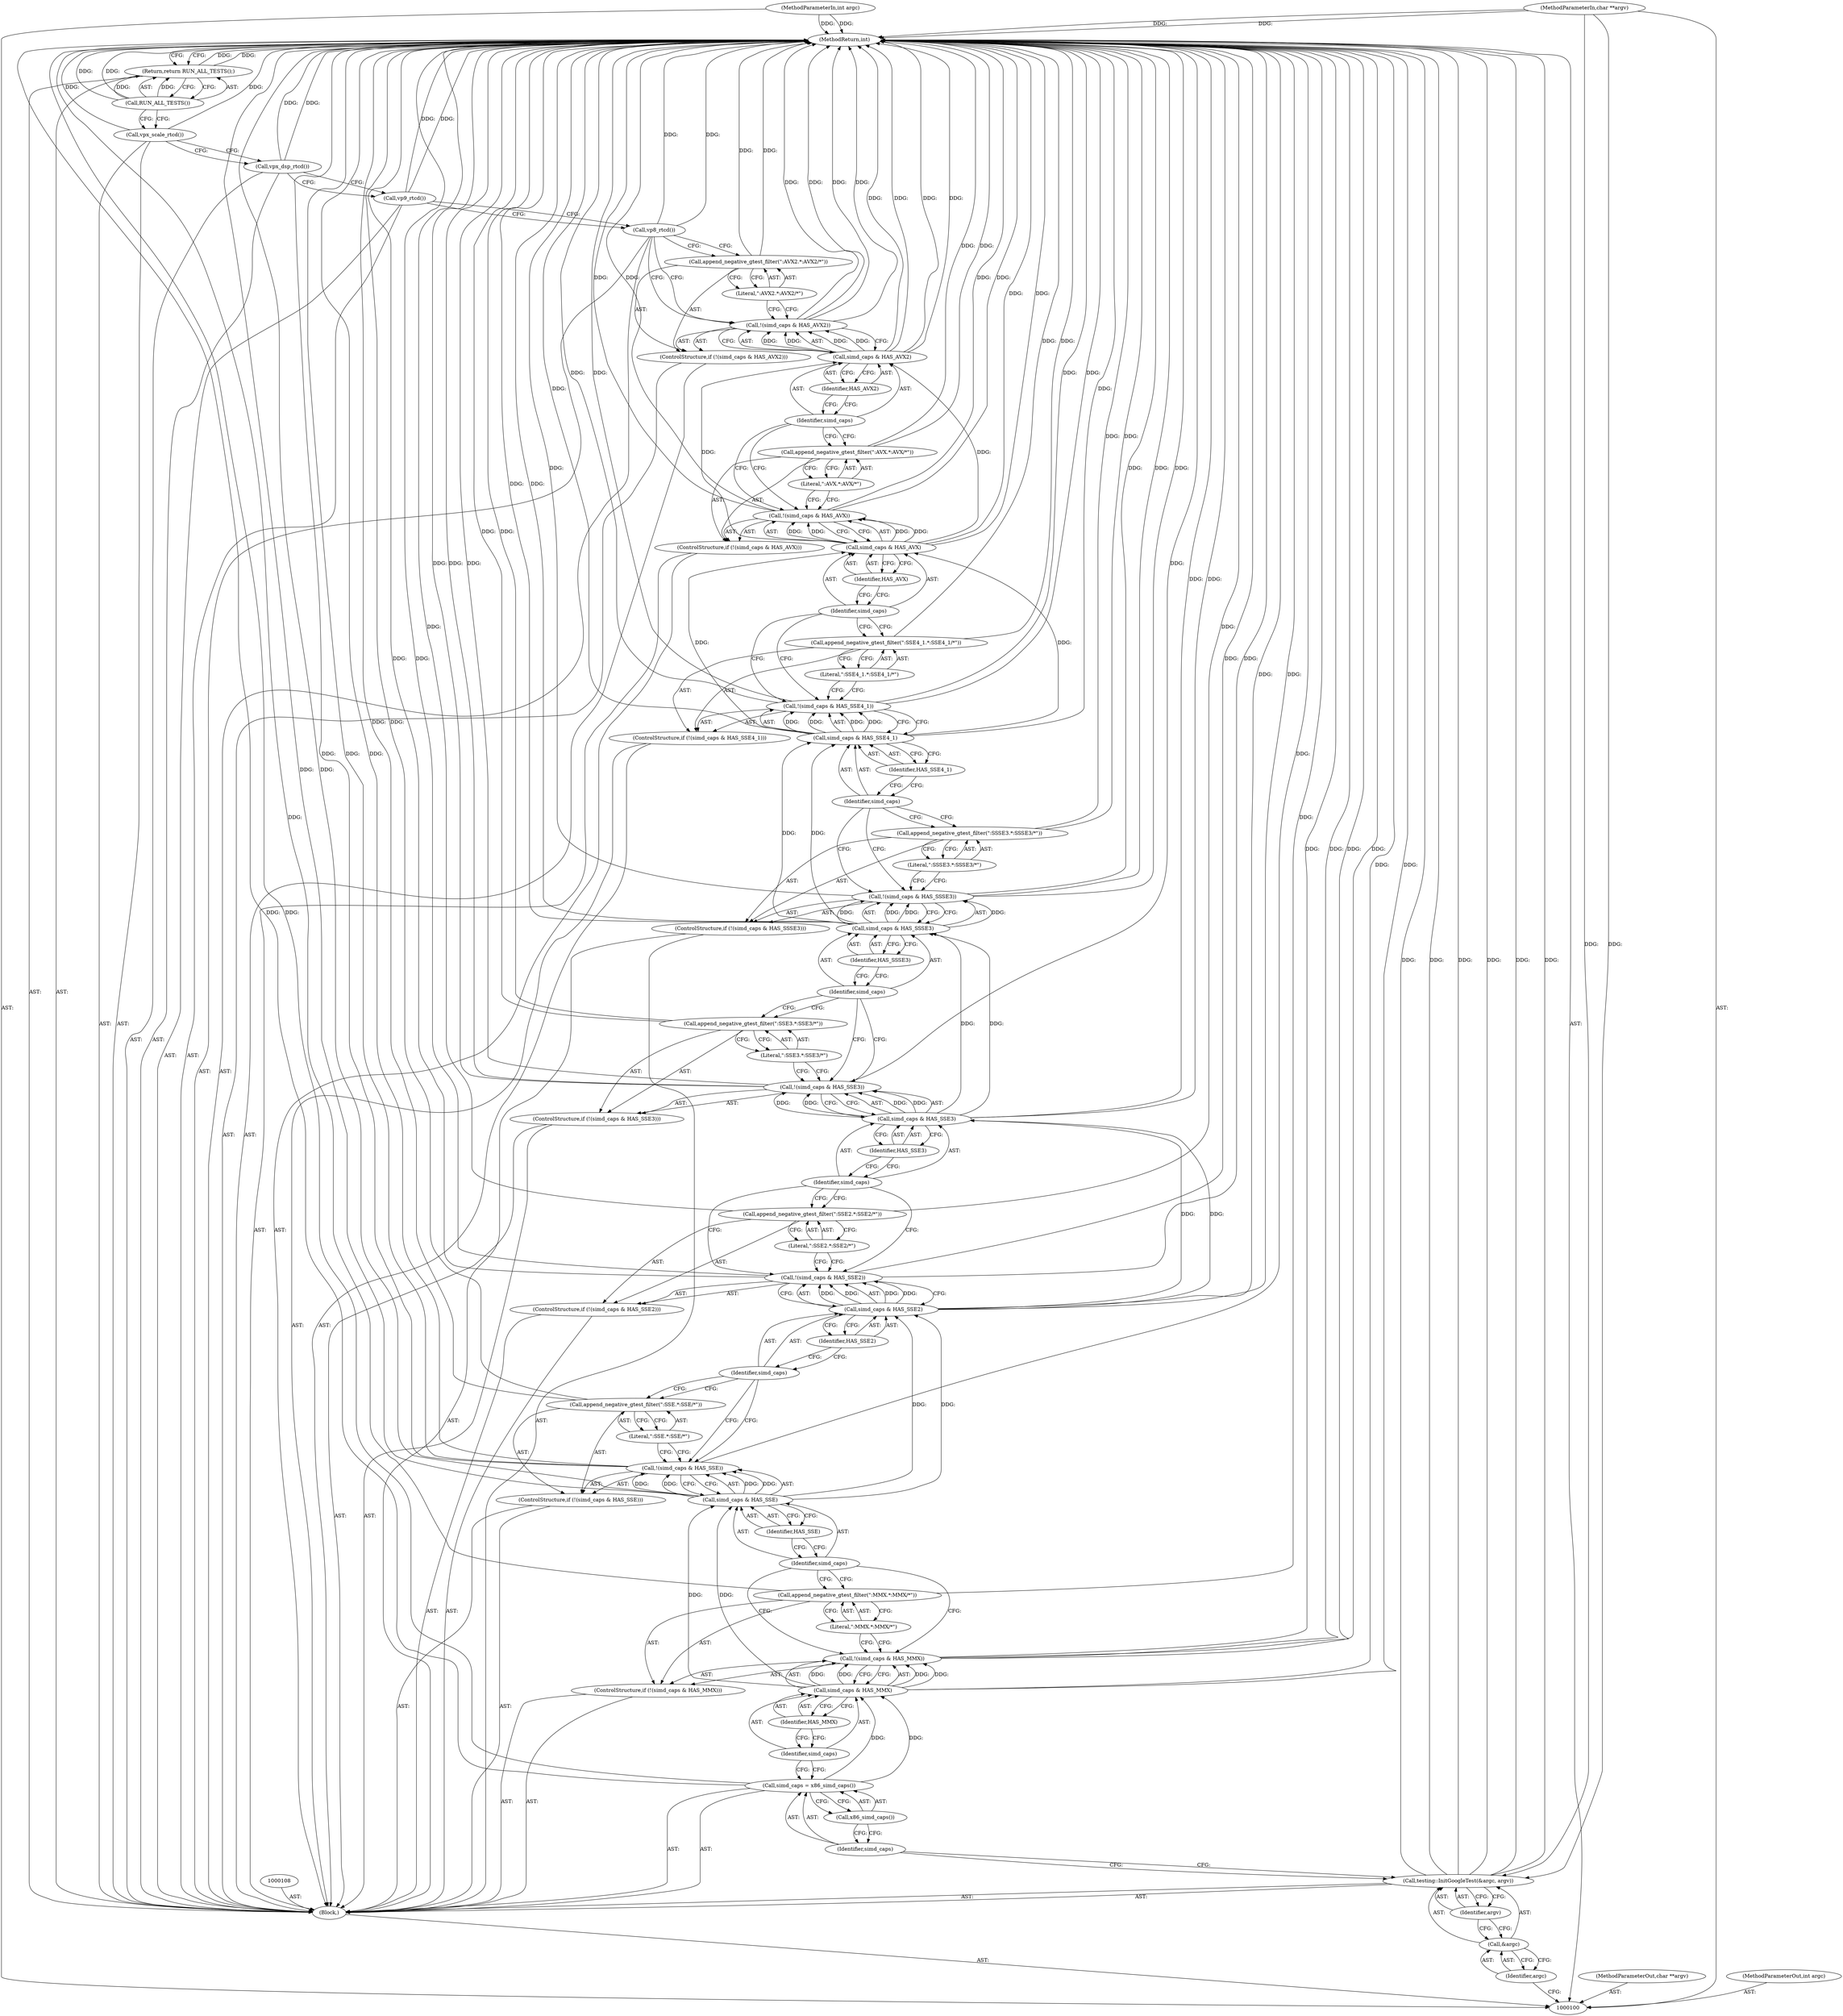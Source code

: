 digraph "0_Android_5a9753fca56f0eeb9f61e342b2fccffc364f9426_108" {
"1000174" [label="(MethodReturn,int)"];
"1000102" [label="(MethodParameterIn,char **argv)"];
"1000228" [label="(MethodParameterOut,char **argv)"];
"1000103" [label="(Block,)"];
"1000101" [label="(MethodParameterIn,int argc)"];
"1000227" [label="(MethodParameterOut,int argc)"];
"1000125" [label="(Literal,\":SSE.*:SSE/*\")"];
"1000124" [label="(Call,append_negative_gtest_filter(\":SSE.*:SSE/*\"))"];
"1000130" [label="(Identifier,HAS_SSE2)"];
"1000126" [label="(ControlStructure,if (!(simd_caps & HAS_SSE2)))"];
"1000127" [label="(Call,!(simd_caps & HAS_SSE2))"];
"1000128" [label="(Call,simd_caps & HAS_SSE2)"];
"1000129" [label="(Identifier,simd_caps)"];
"1000132" [label="(Literal,\":SSE2.*:SSE2/*\")"];
"1000131" [label="(Call,append_negative_gtest_filter(\":SSE2.*:SSE2/*\"))"];
"1000137" [label="(Identifier,HAS_SSE3)"];
"1000133" [label="(ControlStructure,if (!(simd_caps & HAS_SSE3)))"];
"1000134" [label="(Call,!(simd_caps & HAS_SSE3))"];
"1000135" [label="(Call,simd_caps & HAS_SSE3)"];
"1000136" [label="(Identifier,simd_caps)"];
"1000139" [label="(Literal,\":SSE3.*:SSE3/*\")"];
"1000138" [label="(Call,append_negative_gtest_filter(\":SSE3.*:SSE3/*\"))"];
"1000144" [label="(Identifier,HAS_SSSE3)"];
"1000140" [label="(ControlStructure,if (!(simd_caps & HAS_SSSE3)))"];
"1000141" [label="(Call,!(simd_caps & HAS_SSSE3))"];
"1000142" [label="(Call,simd_caps & HAS_SSSE3)"];
"1000143" [label="(Identifier,simd_caps)"];
"1000146" [label="(Literal,\":SSSE3.*:SSSE3/*\")"];
"1000145" [label="(Call,append_negative_gtest_filter(\":SSSE3.*:SSSE3/*\"))"];
"1000151" [label="(Identifier,HAS_SSE4_1)"];
"1000147" [label="(ControlStructure,if (!(simd_caps & HAS_SSE4_1)))"];
"1000148" [label="(Call,!(simd_caps & HAS_SSE4_1))"];
"1000149" [label="(Call,simd_caps & HAS_SSE4_1)"];
"1000150" [label="(Identifier,simd_caps)"];
"1000153" [label="(Literal,\":SSE4_1.*:SSE4_1/*\")"];
"1000152" [label="(Call,append_negative_gtest_filter(\":SSE4_1.*:SSE4_1/*\"))"];
"1000158" [label="(Identifier,HAS_AVX)"];
"1000154" [label="(ControlStructure,if (!(simd_caps & HAS_AVX)))"];
"1000155" [label="(Call,!(simd_caps & HAS_AVX))"];
"1000156" [label="(Call,simd_caps & HAS_AVX)"];
"1000157" [label="(Identifier,simd_caps)"];
"1000105" [label="(Call,&argc)"];
"1000106" [label="(Identifier,argc)"];
"1000104" [label="(Call,testing::InitGoogleTest(&argc, argv))"];
"1000107" [label="(Identifier,argv)"];
"1000160" [label="(Literal,\":AVX.*:AVX/*\")"];
"1000159" [label="(Call,append_negative_gtest_filter(\":AVX.*:AVX/*\"))"];
"1000165" [label="(Identifier,HAS_AVX2)"];
"1000161" [label="(ControlStructure,if (!(simd_caps & HAS_AVX2)))"];
"1000162" [label="(Call,!(simd_caps & HAS_AVX2))"];
"1000163" [label="(Call,simd_caps & HAS_AVX2)"];
"1000164" [label="(Identifier,simd_caps)"];
"1000167" [label="(Literal,\":AVX2.*:AVX2/*\")"];
"1000166" [label="(Call,append_negative_gtest_filter(\":AVX2.*:AVX2/*\"))"];
"1000168" [label="(Call,vp8_rtcd())"];
"1000169" [label="(Call,vp9_rtcd())"];
"1000170" [label="(Call,vpx_dsp_rtcd())"];
"1000171" [label="(Call,vpx_scale_rtcd())"];
"1000173" [label="(Call,RUN_ALL_TESTS())"];
"1000172" [label="(Return,return RUN_ALL_TESTS();)"];
"1000109" [label="(Call,simd_caps = x86_simd_caps())"];
"1000110" [label="(Identifier,simd_caps)"];
"1000111" [label="(Call,x86_simd_caps())"];
"1000116" [label="(Identifier,HAS_MMX)"];
"1000112" [label="(ControlStructure,if (!(simd_caps & HAS_MMX)))"];
"1000113" [label="(Call,!(simd_caps & HAS_MMX))"];
"1000114" [label="(Call,simd_caps & HAS_MMX)"];
"1000115" [label="(Identifier,simd_caps)"];
"1000118" [label="(Literal,\":MMX.*:MMX/*\")"];
"1000117" [label="(Call,append_negative_gtest_filter(\":MMX.*:MMX/*\"))"];
"1000123" [label="(Identifier,HAS_SSE)"];
"1000119" [label="(ControlStructure,if (!(simd_caps & HAS_SSE)))"];
"1000120" [label="(Call,!(simd_caps & HAS_SSE))"];
"1000121" [label="(Call,simd_caps & HAS_SSE)"];
"1000122" [label="(Identifier,simd_caps)"];
"1000174" -> "1000100"  [label="AST: "];
"1000174" -> "1000172"  [label="CFG: "];
"1000172" -> "1000174"  [label="DDG: "];
"1000141" -> "1000174"  [label="DDG: "];
"1000141" -> "1000174"  [label="DDG: "];
"1000169" -> "1000174"  [label="DDG: "];
"1000104" -> "1000174"  [label="DDG: "];
"1000104" -> "1000174"  [label="DDG: "];
"1000104" -> "1000174"  [label="DDG: "];
"1000113" -> "1000174"  [label="DDG: "];
"1000113" -> "1000174"  [label="DDG: "];
"1000120" -> "1000174"  [label="DDG: "];
"1000120" -> "1000174"  [label="DDG: "];
"1000127" -> "1000174"  [label="DDG: "];
"1000127" -> "1000174"  [label="DDG: "];
"1000102" -> "1000174"  [label="DDG: "];
"1000170" -> "1000174"  [label="DDG: "];
"1000159" -> "1000174"  [label="DDG: "];
"1000117" -> "1000174"  [label="DDG: "];
"1000168" -> "1000174"  [label="DDG: "];
"1000128" -> "1000174"  [label="DDG: "];
"1000163" -> "1000174"  [label="DDG: "];
"1000163" -> "1000174"  [label="DDG: "];
"1000149" -> "1000174"  [label="DDG: "];
"1000121" -> "1000174"  [label="DDG: "];
"1000166" -> "1000174"  [label="DDG: "];
"1000152" -> "1000174"  [label="DDG: "];
"1000155" -> "1000174"  [label="DDG: "];
"1000155" -> "1000174"  [label="DDG: "];
"1000156" -> "1000174"  [label="DDG: "];
"1000142" -> "1000174"  [label="DDG: "];
"1000134" -> "1000174"  [label="DDG: "];
"1000134" -> "1000174"  [label="DDG: "];
"1000148" -> "1000174"  [label="DDG: "];
"1000148" -> "1000174"  [label="DDG: "];
"1000101" -> "1000174"  [label="DDG: "];
"1000173" -> "1000174"  [label="DDG: "];
"1000145" -> "1000174"  [label="DDG: "];
"1000171" -> "1000174"  [label="DDG: "];
"1000138" -> "1000174"  [label="DDG: "];
"1000162" -> "1000174"  [label="DDG: "];
"1000162" -> "1000174"  [label="DDG: "];
"1000109" -> "1000174"  [label="DDG: "];
"1000114" -> "1000174"  [label="DDG: "];
"1000135" -> "1000174"  [label="DDG: "];
"1000131" -> "1000174"  [label="DDG: "];
"1000124" -> "1000174"  [label="DDG: "];
"1000102" -> "1000100"  [label="AST: "];
"1000102" -> "1000174"  [label="DDG: "];
"1000102" -> "1000104"  [label="DDG: "];
"1000228" -> "1000100"  [label="AST: "];
"1000103" -> "1000100"  [label="AST: "];
"1000104" -> "1000103"  [label="AST: "];
"1000108" -> "1000103"  [label="AST: "];
"1000109" -> "1000103"  [label="AST: "];
"1000112" -> "1000103"  [label="AST: "];
"1000119" -> "1000103"  [label="AST: "];
"1000126" -> "1000103"  [label="AST: "];
"1000133" -> "1000103"  [label="AST: "];
"1000140" -> "1000103"  [label="AST: "];
"1000147" -> "1000103"  [label="AST: "];
"1000154" -> "1000103"  [label="AST: "];
"1000161" -> "1000103"  [label="AST: "];
"1000168" -> "1000103"  [label="AST: "];
"1000169" -> "1000103"  [label="AST: "];
"1000170" -> "1000103"  [label="AST: "];
"1000171" -> "1000103"  [label="AST: "];
"1000172" -> "1000103"  [label="AST: "];
"1000101" -> "1000100"  [label="AST: "];
"1000101" -> "1000174"  [label="DDG: "];
"1000227" -> "1000100"  [label="AST: "];
"1000125" -> "1000124"  [label="AST: "];
"1000125" -> "1000120"  [label="CFG: "];
"1000124" -> "1000125"  [label="CFG: "];
"1000124" -> "1000119"  [label="AST: "];
"1000124" -> "1000125"  [label="CFG: "];
"1000125" -> "1000124"  [label="AST: "];
"1000129" -> "1000124"  [label="CFG: "];
"1000124" -> "1000174"  [label="DDG: "];
"1000130" -> "1000128"  [label="AST: "];
"1000130" -> "1000129"  [label="CFG: "];
"1000128" -> "1000130"  [label="CFG: "];
"1000126" -> "1000103"  [label="AST: "];
"1000127" -> "1000126"  [label="AST: "];
"1000131" -> "1000126"  [label="AST: "];
"1000127" -> "1000126"  [label="AST: "];
"1000127" -> "1000128"  [label="CFG: "];
"1000128" -> "1000127"  [label="AST: "];
"1000132" -> "1000127"  [label="CFG: "];
"1000136" -> "1000127"  [label="CFG: "];
"1000127" -> "1000174"  [label="DDG: "];
"1000127" -> "1000174"  [label="DDG: "];
"1000128" -> "1000127"  [label="DDG: "];
"1000128" -> "1000127"  [label="DDG: "];
"1000128" -> "1000127"  [label="AST: "];
"1000128" -> "1000130"  [label="CFG: "];
"1000129" -> "1000128"  [label="AST: "];
"1000130" -> "1000128"  [label="AST: "];
"1000127" -> "1000128"  [label="CFG: "];
"1000128" -> "1000174"  [label="DDG: "];
"1000128" -> "1000127"  [label="DDG: "];
"1000128" -> "1000127"  [label="DDG: "];
"1000121" -> "1000128"  [label="DDG: "];
"1000128" -> "1000135"  [label="DDG: "];
"1000129" -> "1000128"  [label="AST: "];
"1000129" -> "1000124"  [label="CFG: "];
"1000129" -> "1000120"  [label="CFG: "];
"1000130" -> "1000129"  [label="CFG: "];
"1000132" -> "1000131"  [label="AST: "];
"1000132" -> "1000127"  [label="CFG: "];
"1000131" -> "1000132"  [label="CFG: "];
"1000131" -> "1000126"  [label="AST: "];
"1000131" -> "1000132"  [label="CFG: "];
"1000132" -> "1000131"  [label="AST: "];
"1000136" -> "1000131"  [label="CFG: "];
"1000131" -> "1000174"  [label="DDG: "];
"1000137" -> "1000135"  [label="AST: "];
"1000137" -> "1000136"  [label="CFG: "];
"1000135" -> "1000137"  [label="CFG: "];
"1000133" -> "1000103"  [label="AST: "];
"1000134" -> "1000133"  [label="AST: "];
"1000138" -> "1000133"  [label="AST: "];
"1000134" -> "1000133"  [label="AST: "];
"1000134" -> "1000135"  [label="CFG: "];
"1000135" -> "1000134"  [label="AST: "];
"1000139" -> "1000134"  [label="CFG: "];
"1000143" -> "1000134"  [label="CFG: "];
"1000134" -> "1000174"  [label="DDG: "];
"1000134" -> "1000174"  [label="DDG: "];
"1000135" -> "1000134"  [label="DDG: "];
"1000135" -> "1000134"  [label="DDG: "];
"1000135" -> "1000134"  [label="AST: "];
"1000135" -> "1000137"  [label="CFG: "];
"1000136" -> "1000135"  [label="AST: "];
"1000137" -> "1000135"  [label="AST: "];
"1000134" -> "1000135"  [label="CFG: "];
"1000135" -> "1000174"  [label="DDG: "];
"1000135" -> "1000134"  [label="DDG: "];
"1000135" -> "1000134"  [label="DDG: "];
"1000128" -> "1000135"  [label="DDG: "];
"1000135" -> "1000142"  [label="DDG: "];
"1000136" -> "1000135"  [label="AST: "];
"1000136" -> "1000131"  [label="CFG: "];
"1000136" -> "1000127"  [label="CFG: "];
"1000137" -> "1000136"  [label="CFG: "];
"1000139" -> "1000138"  [label="AST: "];
"1000139" -> "1000134"  [label="CFG: "];
"1000138" -> "1000139"  [label="CFG: "];
"1000138" -> "1000133"  [label="AST: "];
"1000138" -> "1000139"  [label="CFG: "];
"1000139" -> "1000138"  [label="AST: "];
"1000143" -> "1000138"  [label="CFG: "];
"1000138" -> "1000174"  [label="DDG: "];
"1000144" -> "1000142"  [label="AST: "];
"1000144" -> "1000143"  [label="CFG: "];
"1000142" -> "1000144"  [label="CFG: "];
"1000140" -> "1000103"  [label="AST: "];
"1000141" -> "1000140"  [label="AST: "];
"1000145" -> "1000140"  [label="AST: "];
"1000141" -> "1000140"  [label="AST: "];
"1000141" -> "1000142"  [label="CFG: "];
"1000142" -> "1000141"  [label="AST: "];
"1000146" -> "1000141"  [label="CFG: "];
"1000150" -> "1000141"  [label="CFG: "];
"1000141" -> "1000174"  [label="DDG: "];
"1000141" -> "1000174"  [label="DDG: "];
"1000142" -> "1000141"  [label="DDG: "];
"1000142" -> "1000141"  [label="DDG: "];
"1000142" -> "1000141"  [label="AST: "];
"1000142" -> "1000144"  [label="CFG: "];
"1000143" -> "1000142"  [label="AST: "];
"1000144" -> "1000142"  [label="AST: "];
"1000141" -> "1000142"  [label="CFG: "];
"1000142" -> "1000174"  [label="DDG: "];
"1000142" -> "1000141"  [label="DDG: "];
"1000142" -> "1000141"  [label="DDG: "];
"1000135" -> "1000142"  [label="DDG: "];
"1000142" -> "1000149"  [label="DDG: "];
"1000143" -> "1000142"  [label="AST: "];
"1000143" -> "1000138"  [label="CFG: "];
"1000143" -> "1000134"  [label="CFG: "];
"1000144" -> "1000143"  [label="CFG: "];
"1000146" -> "1000145"  [label="AST: "];
"1000146" -> "1000141"  [label="CFG: "];
"1000145" -> "1000146"  [label="CFG: "];
"1000145" -> "1000140"  [label="AST: "];
"1000145" -> "1000146"  [label="CFG: "];
"1000146" -> "1000145"  [label="AST: "];
"1000150" -> "1000145"  [label="CFG: "];
"1000145" -> "1000174"  [label="DDG: "];
"1000151" -> "1000149"  [label="AST: "];
"1000151" -> "1000150"  [label="CFG: "];
"1000149" -> "1000151"  [label="CFG: "];
"1000147" -> "1000103"  [label="AST: "];
"1000148" -> "1000147"  [label="AST: "];
"1000152" -> "1000147"  [label="AST: "];
"1000148" -> "1000147"  [label="AST: "];
"1000148" -> "1000149"  [label="CFG: "];
"1000149" -> "1000148"  [label="AST: "];
"1000153" -> "1000148"  [label="CFG: "];
"1000157" -> "1000148"  [label="CFG: "];
"1000148" -> "1000174"  [label="DDG: "];
"1000148" -> "1000174"  [label="DDG: "];
"1000149" -> "1000148"  [label="DDG: "];
"1000149" -> "1000148"  [label="DDG: "];
"1000149" -> "1000148"  [label="AST: "];
"1000149" -> "1000151"  [label="CFG: "];
"1000150" -> "1000149"  [label="AST: "];
"1000151" -> "1000149"  [label="AST: "];
"1000148" -> "1000149"  [label="CFG: "];
"1000149" -> "1000174"  [label="DDG: "];
"1000149" -> "1000148"  [label="DDG: "];
"1000149" -> "1000148"  [label="DDG: "];
"1000142" -> "1000149"  [label="DDG: "];
"1000149" -> "1000156"  [label="DDG: "];
"1000150" -> "1000149"  [label="AST: "];
"1000150" -> "1000145"  [label="CFG: "];
"1000150" -> "1000141"  [label="CFG: "];
"1000151" -> "1000150"  [label="CFG: "];
"1000153" -> "1000152"  [label="AST: "];
"1000153" -> "1000148"  [label="CFG: "];
"1000152" -> "1000153"  [label="CFG: "];
"1000152" -> "1000147"  [label="AST: "];
"1000152" -> "1000153"  [label="CFG: "];
"1000153" -> "1000152"  [label="AST: "];
"1000157" -> "1000152"  [label="CFG: "];
"1000152" -> "1000174"  [label="DDG: "];
"1000158" -> "1000156"  [label="AST: "];
"1000158" -> "1000157"  [label="CFG: "];
"1000156" -> "1000158"  [label="CFG: "];
"1000154" -> "1000103"  [label="AST: "];
"1000155" -> "1000154"  [label="AST: "];
"1000159" -> "1000154"  [label="AST: "];
"1000155" -> "1000154"  [label="AST: "];
"1000155" -> "1000156"  [label="CFG: "];
"1000156" -> "1000155"  [label="AST: "];
"1000160" -> "1000155"  [label="CFG: "];
"1000164" -> "1000155"  [label="CFG: "];
"1000155" -> "1000174"  [label="DDG: "];
"1000155" -> "1000174"  [label="DDG: "];
"1000156" -> "1000155"  [label="DDG: "];
"1000156" -> "1000155"  [label="DDG: "];
"1000156" -> "1000155"  [label="AST: "];
"1000156" -> "1000158"  [label="CFG: "];
"1000157" -> "1000156"  [label="AST: "];
"1000158" -> "1000156"  [label="AST: "];
"1000155" -> "1000156"  [label="CFG: "];
"1000156" -> "1000174"  [label="DDG: "];
"1000156" -> "1000155"  [label="DDG: "];
"1000156" -> "1000155"  [label="DDG: "];
"1000149" -> "1000156"  [label="DDG: "];
"1000156" -> "1000163"  [label="DDG: "];
"1000157" -> "1000156"  [label="AST: "];
"1000157" -> "1000152"  [label="CFG: "];
"1000157" -> "1000148"  [label="CFG: "];
"1000158" -> "1000157"  [label="CFG: "];
"1000105" -> "1000104"  [label="AST: "];
"1000105" -> "1000106"  [label="CFG: "];
"1000106" -> "1000105"  [label="AST: "];
"1000107" -> "1000105"  [label="CFG: "];
"1000106" -> "1000105"  [label="AST: "];
"1000106" -> "1000100"  [label="CFG: "];
"1000105" -> "1000106"  [label="CFG: "];
"1000104" -> "1000103"  [label="AST: "];
"1000104" -> "1000107"  [label="CFG: "];
"1000105" -> "1000104"  [label="AST: "];
"1000107" -> "1000104"  [label="AST: "];
"1000110" -> "1000104"  [label="CFG: "];
"1000104" -> "1000174"  [label="DDG: "];
"1000104" -> "1000174"  [label="DDG: "];
"1000104" -> "1000174"  [label="DDG: "];
"1000102" -> "1000104"  [label="DDG: "];
"1000107" -> "1000104"  [label="AST: "];
"1000107" -> "1000105"  [label="CFG: "];
"1000104" -> "1000107"  [label="CFG: "];
"1000160" -> "1000159"  [label="AST: "];
"1000160" -> "1000155"  [label="CFG: "];
"1000159" -> "1000160"  [label="CFG: "];
"1000159" -> "1000154"  [label="AST: "];
"1000159" -> "1000160"  [label="CFG: "];
"1000160" -> "1000159"  [label="AST: "];
"1000164" -> "1000159"  [label="CFG: "];
"1000159" -> "1000174"  [label="DDG: "];
"1000165" -> "1000163"  [label="AST: "];
"1000165" -> "1000164"  [label="CFG: "];
"1000163" -> "1000165"  [label="CFG: "];
"1000161" -> "1000103"  [label="AST: "];
"1000162" -> "1000161"  [label="AST: "];
"1000166" -> "1000161"  [label="AST: "];
"1000162" -> "1000161"  [label="AST: "];
"1000162" -> "1000163"  [label="CFG: "];
"1000163" -> "1000162"  [label="AST: "];
"1000167" -> "1000162"  [label="CFG: "];
"1000168" -> "1000162"  [label="CFG: "];
"1000162" -> "1000174"  [label="DDG: "];
"1000162" -> "1000174"  [label="DDG: "];
"1000163" -> "1000162"  [label="DDG: "];
"1000163" -> "1000162"  [label="DDG: "];
"1000163" -> "1000162"  [label="AST: "];
"1000163" -> "1000165"  [label="CFG: "];
"1000164" -> "1000163"  [label="AST: "];
"1000165" -> "1000163"  [label="AST: "];
"1000162" -> "1000163"  [label="CFG: "];
"1000163" -> "1000174"  [label="DDG: "];
"1000163" -> "1000174"  [label="DDG: "];
"1000163" -> "1000162"  [label="DDG: "];
"1000163" -> "1000162"  [label="DDG: "];
"1000156" -> "1000163"  [label="DDG: "];
"1000164" -> "1000163"  [label="AST: "];
"1000164" -> "1000159"  [label="CFG: "];
"1000164" -> "1000155"  [label="CFG: "];
"1000165" -> "1000164"  [label="CFG: "];
"1000167" -> "1000166"  [label="AST: "];
"1000167" -> "1000162"  [label="CFG: "];
"1000166" -> "1000167"  [label="CFG: "];
"1000166" -> "1000161"  [label="AST: "];
"1000166" -> "1000167"  [label="CFG: "];
"1000167" -> "1000166"  [label="AST: "];
"1000168" -> "1000166"  [label="CFG: "];
"1000166" -> "1000174"  [label="DDG: "];
"1000168" -> "1000103"  [label="AST: "];
"1000168" -> "1000166"  [label="CFG: "];
"1000168" -> "1000162"  [label="CFG: "];
"1000169" -> "1000168"  [label="CFG: "];
"1000168" -> "1000174"  [label="DDG: "];
"1000169" -> "1000103"  [label="AST: "];
"1000169" -> "1000168"  [label="CFG: "];
"1000170" -> "1000169"  [label="CFG: "];
"1000169" -> "1000174"  [label="DDG: "];
"1000170" -> "1000103"  [label="AST: "];
"1000170" -> "1000169"  [label="CFG: "];
"1000171" -> "1000170"  [label="CFG: "];
"1000170" -> "1000174"  [label="DDG: "];
"1000171" -> "1000103"  [label="AST: "];
"1000171" -> "1000170"  [label="CFG: "];
"1000173" -> "1000171"  [label="CFG: "];
"1000171" -> "1000174"  [label="DDG: "];
"1000173" -> "1000172"  [label="AST: "];
"1000173" -> "1000171"  [label="CFG: "];
"1000172" -> "1000173"  [label="CFG: "];
"1000173" -> "1000174"  [label="DDG: "];
"1000173" -> "1000172"  [label="DDG: "];
"1000172" -> "1000103"  [label="AST: "];
"1000172" -> "1000173"  [label="CFG: "];
"1000173" -> "1000172"  [label="AST: "];
"1000174" -> "1000172"  [label="CFG: "];
"1000172" -> "1000174"  [label="DDG: "];
"1000173" -> "1000172"  [label="DDG: "];
"1000109" -> "1000103"  [label="AST: "];
"1000109" -> "1000111"  [label="CFG: "];
"1000110" -> "1000109"  [label="AST: "];
"1000111" -> "1000109"  [label="AST: "];
"1000115" -> "1000109"  [label="CFG: "];
"1000109" -> "1000174"  [label="DDG: "];
"1000109" -> "1000114"  [label="DDG: "];
"1000110" -> "1000109"  [label="AST: "];
"1000110" -> "1000104"  [label="CFG: "];
"1000111" -> "1000110"  [label="CFG: "];
"1000111" -> "1000109"  [label="AST: "];
"1000111" -> "1000110"  [label="CFG: "];
"1000109" -> "1000111"  [label="CFG: "];
"1000116" -> "1000114"  [label="AST: "];
"1000116" -> "1000115"  [label="CFG: "];
"1000114" -> "1000116"  [label="CFG: "];
"1000112" -> "1000103"  [label="AST: "];
"1000113" -> "1000112"  [label="AST: "];
"1000117" -> "1000112"  [label="AST: "];
"1000113" -> "1000112"  [label="AST: "];
"1000113" -> "1000114"  [label="CFG: "];
"1000114" -> "1000113"  [label="AST: "];
"1000118" -> "1000113"  [label="CFG: "];
"1000122" -> "1000113"  [label="CFG: "];
"1000113" -> "1000174"  [label="DDG: "];
"1000113" -> "1000174"  [label="DDG: "];
"1000114" -> "1000113"  [label="DDG: "];
"1000114" -> "1000113"  [label="DDG: "];
"1000114" -> "1000113"  [label="AST: "];
"1000114" -> "1000116"  [label="CFG: "];
"1000115" -> "1000114"  [label="AST: "];
"1000116" -> "1000114"  [label="AST: "];
"1000113" -> "1000114"  [label="CFG: "];
"1000114" -> "1000174"  [label="DDG: "];
"1000114" -> "1000113"  [label="DDG: "];
"1000114" -> "1000113"  [label="DDG: "];
"1000109" -> "1000114"  [label="DDG: "];
"1000114" -> "1000121"  [label="DDG: "];
"1000115" -> "1000114"  [label="AST: "];
"1000115" -> "1000109"  [label="CFG: "];
"1000116" -> "1000115"  [label="CFG: "];
"1000118" -> "1000117"  [label="AST: "];
"1000118" -> "1000113"  [label="CFG: "];
"1000117" -> "1000118"  [label="CFG: "];
"1000117" -> "1000112"  [label="AST: "];
"1000117" -> "1000118"  [label="CFG: "];
"1000118" -> "1000117"  [label="AST: "];
"1000122" -> "1000117"  [label="CFG: "];
"1000117" -> "1000174"  [label="DDG: "];
"1000123" -> "1000121"  [label="AST: "];
"1000123" -> "1000122"  [label="CFG: "];
"1000121" -> "1000123"  [label="CFG: "];
"1000119" -> "1000103"  [label="AST: "];
"1000120" -> "1000119"  [label="AST: "];
"1000124" -> "1000119"  [label="AST: "];
"1000120" -> "1000119"  [label="AST: "];
"1000120" -> "1000121"  [label="CFG: "];
"1000121" -> "1000120"  [label="AST: "];
"1000125" -> "1000120"  [label="CFG: "];
"1000129" -> "1000120"  [label="CFG: "];
"1000120" -> "1000174"  [label="DDG: "];
"1000120" -> "1000174"  [label="DDG: "];
"1000121" -> "1000120"  [label="DDG: "];
"1000121" -> "1000120"  [label="DDG: "];
"1000121" -> "1000120"  [label="AST: "];
"1000121" -> "1000123"  [label="CFG: "];
"1000122" -> "1000121"  [label="AST: "];
"1000123" -> "1000121"  [label="AST: "];
"1000120" -> "1000121"  [label="CFG: "];
"1000121" -> "1000174"  [label="DDG: "];
"1000121" -> "1000120"  [label="DDG: "];
"1000121" -> "1000120"  [label="DDG: "];
"1000114" -> "1000121"  [label="DDG: "];
"1000121" -> "1000128"  [label="DDG: "];
"1000122" -> "1000121"  [label="AST: "];
"1000122" -> "1000117"  [label="CFG: "];
"1000122" -> "1000113"  [label="CFG: "];
"1000123" -> "1000122"  [label="CFG: "];
}
